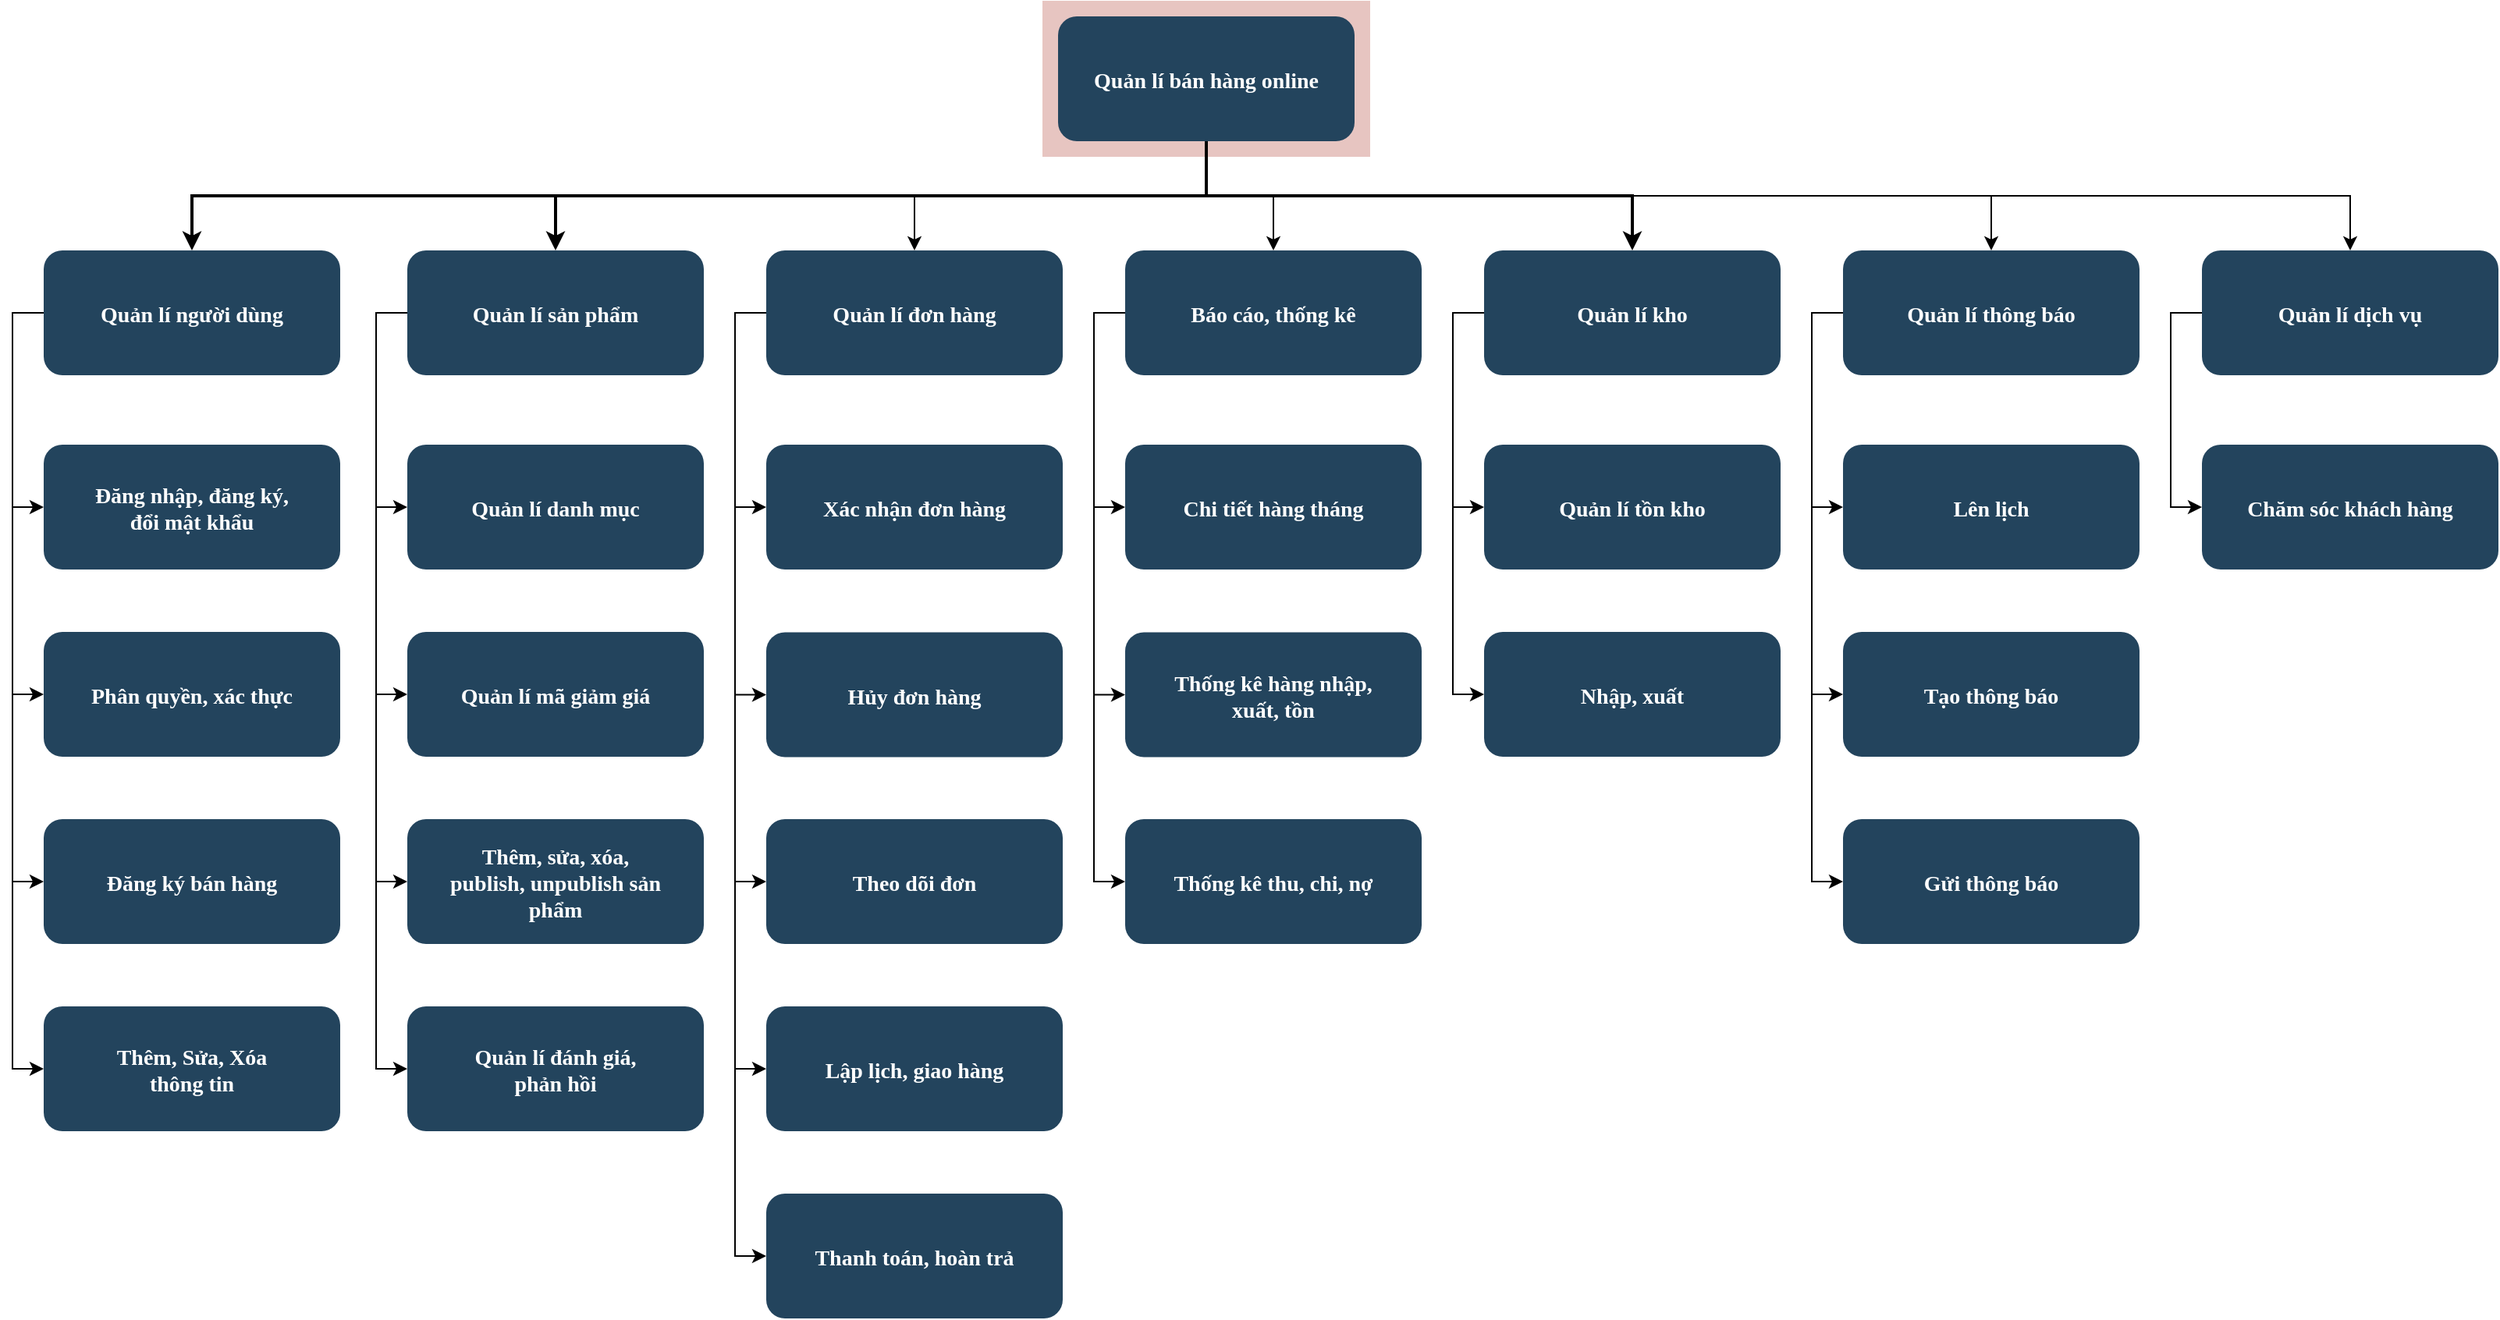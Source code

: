 <mxfile version="22.0.3" type="device">
  <diagram name="Page-1" id="2c0d36ab-eaac-3732-788b-9136903baeff">
    <mxGraphModel dx="778" dy="495" grid="1" gridSize="10" guides="1" tooltips="1" connect="1" arrows="1" fold="1" page="1" pageScale="1.5" pageWidth="1169" pageHeight="827" background="none" math="0" shadow="0">
      <root>
        <mxCell id="0" />
        <mxCell id="1" parent="0" />
        <mxCell id="123" value="" style="fillColor=#AE4132;strokeColor=none;opacity=30;" parent="1" vertex="1">
          <mxGeometry x="747" y="175.5" width="210" height="100.0" as="geometry" />
        </mxCell>
        <mxCell id="DZLacPGKGNpmJbC0AI3P-147" style="edgeStyle=orthogonalEdgeStyle;rounded=0;orthogonalLoop=1;jettySize=auto;html=1;exitX=0.5;exitY=1;exitDx=0;exitDy=0;entryX=0.5;entryY=0;entryDx=0;entryDy=0;" edge="1" parent="1" source="2" target="DZLacPGKGNpmJbC0AI3P-123">
          <mxGeometry relative="1" as="geometry" />
        </mxCell>
        <mxCell id="DZLacPGKGNpmJbC0AI3P-148" style="edgeStyle=orthogonalEdgeStyle;rounded=0;orthogonalLoop=1;jettySize=auto;html=1;exitX=0.5;exitY=1;exitDx=0;exitDy=0;entryX=0.5;entryY=0;entryDx=0;entryDy=0;" edge="1" parent="1" source="2" target="10">
          <mxGeometry relative="1" as="geometry" />
        </mxCell>
        <mxCell id="DZLacPGKGNpmJbC0AI3P-149" style="edgeStyle=orthogonalEdgeStyle;rounded=0;orthogonalLoop=1;jettySize=auto;html=1;exitX=0.5;exitY=1;exitDx=0;exitDy=0;entryX=0.5;entryY=0;entryDx=0;entryDy=0;" edge="1" parent="1" source="2" target="DZLacPGKGNpmJbC0AI3P-140">
          <mxGeometry relative="1" as="geometry" />
        </mxCell>
        <mxCell id="DZLacPGKGNpmJbC0AI3P-150" style="edgeStyle=orthogonalEdgeStyle;rounded=0;orthogonalLoop=1;jettySize=auto;html=1;exitX=0.5;exitY=1;exitDx=0;exitDy=0;entryX=0.5;entryY=0;entryDx=0;entryDy=0;" edge="1" parent="1" source="2" target="DZLacPGKGNpmJbC0AI3P-142">
          <mxGeometry relative="1" as="geometry" />
        </mxCell>
        <mxCell id="2" value="Quản lí bán hàng online" style="rounded=1;fillColor=#23445D;gradientColor=none;strokeColor=none;fontColor=#FFFFFF;fontStyle=1;fontFamily=Tahoma;fontSize=14" parent="1" vertex="1">
          <mxGeometry x="757" y="185.5" width="190" height="80" as="geometry" />
        </mxCell>
        <mxCell id="DZLacPGKGNpmJbC0AI3P-178" style="edgeStyle=orthogonalEdgeStyle;rounded=0;orthogonalLoop=1;jettySize=auto;html=1;exitX=0;exitY=0.5;exitDx=0;exitDy=0;entryX=0;entryY=0.5;entryDx=0;entryDy=0;" edge="1" parent="1" source="4" target="DZLacPGKGNpmJbC0AI3P-143">
          <mxGeometry relative="1" as="geometry" />
        </mxCell>
        <mxCell id="DZLacPGKGNpmJbC0AI3P-179" style="edgeStyle=orthogonalEdgeStyle;rounded=0;orthogonalLoop=1;jettySize=auto;html=1;exitX=0;exitY=0.5;exitDx=0;exitDy=0;entryX=0;entryY=0.5;entryDx=0;entryDy=0;" edge="1" parent="1" source="4" target="DZLacPGKGNpmJbC0AI3P-157">
          <mxGeometry relative="1" as="geometry" />
        </mxCell>
        <mxCell id="4" value="Quản lí kho" style="rounded=1;fillColor=#23445D;gradientColor=none;strokeColor=none;fontColor=#FFFFFF;fontStyle=1;fontFamily=Tahoma;fontSize=14" parent="1" vertex="1">
          <mxGeometry x="1030.0" y="335.5" width="190" height="80" as="geometry" />
        </mxCell>
        <mxCell id="9" value="" style="edgeStyle=elbowEdgeStyle;elbow=vertical;strokeWidth=2;rounded=0" parent="1" source="2" target="4" edge="1">
          <mxGeometry x="337" y="215.5" width="100" height="100" as="geometry">
            <mxPoint x="337" y="315.5" as="sourcePoint" />
            <mxPoint x="437" y="215.5" as="targetPoint" />
          </mxGeometry>
        </mxCell>
        <mxCell id="DZLacPGKGNpmJbC0AI3P-174" style="edgeStyle=orthogonalEdgeStyle;rounded=0;orthogonalLoop=1;jettySize=auto;html=1;exitX=0;exitY=0.5;exitDx=0;exitDy=0;entryX=0;entryY=0.5;entryDx=0;entryDy=0;" edge="1" parent="1" source="10" target="DZLacPGKGNpmJbC0AI3P-137">
          <mxGeometry relative="1" as="geometry" />
        </mxCell>
        <mxCell id="DZLacPGKGNpmJbC0AI3P-175" style="edgeStyle=orthogonalEdgeStyle;rounded=0;orthogonalLoop=1;jettySize=auto;html=1;exitX=0;exitY=0.5;exitDx=0;exitDy=0;entryX=0;entryY=0.5;entryDx=0;entryDy=0;" edge="1" parent="1" source="10" target="DZLacPGKGNpmJbC0AI3P-138">
          <mxGeometry relative="1" as="geometry" />
        </mxCell>
        <mxCell id="DZLacPGKGNpmJbC0AI3P-176" style="edgeStyle=orthogonalEdgeStyle;rounded=0;orthogonalLoop=1;jettySize=auto;html=1;exitX=0;exitY=0.5;exitDx=0;exitDy=0;entryX=0;entryY=0.5;entryDx=0;entryDy=0;" edge="1" parent="1" source="10" target="DZLacPGKGNpmJbC0AI3P-139">
          <mxGeometry relative="1" as="geometry" />
        </mxCell>
        <mxCell id="10" value="Báo cáo, thống kê" style="rounded=1;fillColor=#23445D;gradientColor=none;strokeColor=none;fontColor=#FFFFFF;fontStyle=1;fontFamily=Tahoma;fontSize=14" parent="1" vertex="1">
          <mxGeometry x="800" y="335.5" width="190" height="80" as="geometry" />
        </mxCell>
        <mxCell id="DZLacPGKGNpmJbC0AI3P-164" style="edgeStyle=orthogonalEdgeStyle;rounded=0;orthogonalLoop=1;jettySize=auto;html=1;exitX=0;exitY=0.5;exitDx=0;exitDy=0;entryX=0;entryY=0.5;entryDx=0;entryDy=0;" edge="1" parent="1" source="12" target="DZLacPGKGNpmJbC0AI3P-124">
          <mxGeometry relative="1" as="geometry" />
        </mxCell>
        <mxCell id="DZLacPGKGNpmJbC0AI3P-165" style="edgeStyle=orthogonalEdgeStyle;rounded=0;orthogonalLoop=1;jettySize=auto;html=1;exitX=0;exitY=0.5;exitDx=0;exitDy=0;entryX=0;entryY=0.5;entryDx=0;entryDy=0;" edge="1" parent="1" source="12" target="DZLacPGKGNpmJbC0AI3P-125">
          <mxGeometry relative="1" as="geometry" />
        </mxCell>
        <mxCell id="DZLacPGKGNpmJbC0AI3P-166" style="edgeStyle=orthogonalEdgeStyle;rounded=0;orthogonalLoop=1;jettySize=auto;html=1;exitX=0;exitY=0.5;exitDx=0;exitDy=0;entryX=0;entryY=0.5;entryDx=0;entryDy=0;" edge="1" parent="1" source="12" target="DZLacPGKGNpmJbC0AI3P-130">
          <mxGeometry relative="1" as="geometry" />
        </mxCell>
        <mxCell id="DZLacPGKGNpmJbC0AI3P-167" style="edgeStyle=orthogonalEdgeStyle;rounded=0;orthogonalLoop=1;jettySize=auto;html=1;exitX=0;exitY=0.5;exitDx=0;exitDy=0;entryX=0;entryY=0.5;entryDx=0;entryDy=0;" edge="1" parent="1" source="12" target="DZLacPGKGNpmJbC0AI3P-153">
          <mxGeometry relative="1" as="geometry" />
        </mxCell>
        <mxCell id="12" value="Quản lí sản phẩm" style="rounded=1;fillColor=#23445D;gradientColor=none;strokeColor=none;fontColor=#FFFFFF;fontStyle=1;fontFamily=Tahoma;fontSize=14" parent="1" vertex="1">
          <mxGeometry x="340.0" y="335.5" width="190" height="80" as="geometry" />
        </mxCell>
        <mxCell id="DZLacPGKGNpmJbC0AI3P-160" style="edgeStyle=orthogonalEdgeStyle;rounded=0;orthogonalLoop=1;jettySize=auto;html=1;exitX=0;exitY=0.5;exitDx=0;exitDy=0;entryX=0;entryY=0.5;entryDx=0;entryDy=0;" edge="1" parent="1" source="13" target="DZLacPGKGNpmJbC0AI3P-126">
          <mxGeometry relative="1" as="geometry" />
        </mxCell>
        <mxCell id="DZLacPGKGNpmJbC0AI3P-161" style="edgeStyle=orthogonalEdgeStyle;rounded=0;orthogonalLoop=1;jettySize=auto;html=1;exitX=0;exitY=0.5;exitDx=0;exitDy=0;entryX=0;entryY=0.5;entryDx=0;entryDy=0;" edge="1" parent="1" source="13" target="DZLacPGKGNpmJbC0AI3P-127">
          <mxGeometry relative="1" as="geometry" />
        </mxCell>
        <mxCell id="DZLacPGKGNpmJbC0AI3P-162" style="edgeStyle=orthogonalEdgeStyle;rounded=0;orthogonalLoop=1;jettySize=auto;html=1;exitX=0;exitY=0.5;exitDx=0;exitDy=0;entryX=0;entryY=0.5;entryDx=0;entryDy=0;" edge="1" parent="1" source="13" target="DZLacPGKGNpmJbC0AI3P-134">
          <mxGeometry relative="1" as="geometry" />
        </mxCell>
        <mxCell id="DZLacPGKGNpmJbC0AI3P-163" style="edgeStyle=orthogonalEdgeStyle;rounded=0;orthogonalLoop=1;jettySize=auto;html=1;exitX=0;exitY=0.5;exitDx=0;exitDy=0;entryX=0;entryY=0.5;entryDx=0;entryDy=0;" edge="1" parent="1" source="13" target="DZLacPGKGNpmJbC0AI3P-152">
          <mxGeometry relative="1" as="geometry" />
        </mxCell>
        <mxCell id="13" value="Quản lí người dùng" style="rounded=1;fillColor=#23445D;gradientColor=none;strokeColor=none;fontColor=#FFFFFF;fontStyle=1;fontFamily=Tahoma;fontSize=14" parent="1" vertex="1">
          <mxGeometry x="107" y="335.5" width="190" height="80" as="geometry" />
        </mxCell>
        <mxCell id="59" value="" style="edgeStyle=elbowEdgeStyle;elbow=vertical;strokeWidth=2;rounded=0" parent="1" source="2" target="12" edge="1">
          <mxGeometry x="347" y="225.5" width="100" height="100" as="geometry">
            <mxPoint x="862.0" y="275.5" as="sourcePoint" />
            <mxPoint x="1467.0" y="345.5" as="targetPoint" />
          </mxGeometry>
        </mxCell>
        <mxCell id="61" value="" style="edgeStyle=elbowEdgeStyle;elbow=vertical;strokeWidth=2;rounded=0" parent="1" source="2" target="13" edge="1">
          <mxGeometry x="-23" y="135.5" width="100" height="100" as="geometry">
            <mxPoint x="-23" y="235.5" as="sourcePoint" />
            <mxPoint x="77" y="135.5" as="targetPoint" />
          </mxGeometry>
        </mxCell>
        <mxCell id="DZLacPGKGNpmJbC0AI3P-168" style="edgeStyle=orthogonalEdgeStyle;rounded=0;orthogonalLoop=1;jettySize=auto;html=1;exitX=0;exitY=0.5;exitDx=0;exitDy=0;entryX=0;entryY=0.5;entryDx=0;entryDy=0;" edge="1" parent="1" source="DZLacPGKGNpmJbC0AI3P-123" target="DZLacPGKGNpmJbC0AI3P-135">
          <mxGeometry relative="1" as="geometry" />
        </mxCell>
        <mxCell id="DZLacPGKGNpmJbC0AI3P-169" style="edgeStyle=orthogonalEdgeStyle;rounded=0;orthogonalLoop=1;jettySize=auto;html=1;exitX=0;exitY=0.5;exitDx=0;exitDy=0;entryX=0;entryY=0.5;entryDx=0;entryDy=0;" edge="1" parent="1" source="DZLacPGKGNpmJbC0AI3P-123" target="DZLacPGKGNpmJbC0AI3P-136">
          <mxGeometry relative="1" as="geometry" />
        </mxCell>
        <mxCell id="DZLacPGKGNpmJbC0AI3P-170" style="edgeStyle=orthogonalEdgeStyle;rounded=0;orthogonalLoop=1;jettySize=auto;html=1;exitX=0;exitY=0.5;exitDx=0;exitDy=0;entryX=0;entryY=0.5;entryDx=0;entryDy=0;" edge="1" parent="1" source="DZLacPGKGNpmJbC0AI3P-123" target="DZLacPGKGNpmJbC0AI3P-141">
          <mxGeometry relative="1" as="geometry" />
        </mxCell>
        <mxCell id="DZLacPGKGNpmJbC0AI3P-172" style="edgeStyle=orthogonalEdgeStyle;rounded=0;orthogonalLoop=1;jettySize=auto;html=1;exitX=0;exitY=0.5;exitDx=0;exitDy=0;entryX=0;entryY=0.5;entryDx=0;entryDy=0;" edge="1" parent="1" source="DZLacPGKGNpmJbC0AI3P-123" target="DZLacPGKGNpmJbC0AI3P-151">
          <mxGeometry relative="1" as="geometry" />
        </mxCell>
        <mxCell id="DZLacPGKGNpmJbC0AI3P-173" style="edgeStyle=orthogonalEdgeStyle;rounded=0;orthogonalLoop=1;jettySize=auto;html=1;exitX=0;exitY=0.5;exitDx=0;exitDy=0;entryX=0;entryY=0.5;entryDx=0;entryDy=0;" edge="1" parent="1" source="DZLacPGKGNpmJbC0AI3P-123" target="DZLacPGKGNpmJbC0AI3P-156">
          <mxGeometry relative="1" as="geometry" />
        </mxCell>
        <mxCell id="DZLacPGKGNpmJbC0AI3P-123" value="Quản lí đơn hàng" style="rounded=1;fillColor=#23445D;gradientColor=none;strokeColor=none;fontColor=#FFFFFF;fontStyle=1;fontFamily=Tahoma;fontSize=14" vertex="1" parent="1">
          <mxGeometry x="570.0" y="335.5" width="190" height="80" as="geometry" />
        </mxCell>
        <mxCell id="DZLacPGKGNpmJbC0AI3P-124" value="Quản lí danh mục" style="rounded=1;fillColor=#23445D;gradientColor=none;strokeColor=none;fontColor=#FFFFFF;fontStyle=1;fontFamily=Tahoma;fontSize=14" vertex="1" parent="1">
          <mxGeometry x="340.0" y="460" width="190" height="80" as="geometry" />
        </mxCell>
        <mxCell id="DZLacPGKGNpmJbC0AI3P-125" value="Quản lí mã giảm giá" style="rounded=1;fillColor=#23445D;gradientColor=none;strokeColor=none;fontColor=#FFFFFF;fontStyle=1;fontFamily=Tahoma;fontSize=14" vertex="1" parent="1">
          <mxGeometry x="340.0" y="580" width="190" height="80" as="geometry" />
        </mxCell>
        <mxCell id="DZLacPGKGNpmJbC0AI3P-126" value="Đăng nhập, đăng ký,&#xa;đổi mật khẩu" style="rounded=1;fillColor=#23445D;gradientColor=none;strokeColor=none;fontColor=#FFFFFF;fontStyle=1;fontFamily=Tahoma;fontSize=14" vertex="1" parent="1">
          <mxGeometry x="107.0" y="460" width="190" height="80" as="geometry" />
        </mxCell>
        <mxCell id="DZLacPGKGNpmJbC0AI3P-127" value="Phân quyền, xác thực" style="rounded=1;fillColor=#23445D;gradientColor=none;strokeColor=none;fontColor=#FFFFFF;fontStyle=1;fontFamily=Tahoma;fontSize=14" vertex="1" parent="1">
          <mxGeometry x="107.0" y="580" width="190" height="80" as="geometry" />
        </mxCell>
        <mxCell id="DZLacPGKGNpmJbC0AI3P-130" value="Thêm, sửa, xóa,&#xa;publish, unpublish sản&#xa;phẩm" style="rounded=1;fillColor=#23445D;gradientColor=none;strokeColor=none;fontColor=#FFFFFF;fontStyle=1;fontFamily=Tahoma;fontSize=14" vertex="1" parent="1">
          <mxGeometry x="340.0" y="700" width="190" height="80" as="geometry" />
        </mxCell>
        <mxCell id="DZLacPGKGNpmJbC0AI3P-134" value="Đăng ký bán hàng" style="rounded=1;fillColor=#23445D;gradientColor=none;strokeColor=none;fontColor=#FFFFFF;fontStyle=1;fontFamily=Tahoma;fontSize=14" vertex="1" parent="1">
          <mxGeometry x="107.0" y="700" width="190" height="80" as="geometry" />
        </mxCell>
        <mxCell id="DZLacPGKGNpmJbC0AI3P-135" value="Xác nhận đơn hàng" style="rounded=1;fillColor=#23445D;gradientColor=none;strokeColor=none;fontColor=#FFFFFF;fontStyle=1;fontFamily=Tahoma;fontSize=14" vertex="1" parent="1">
          <mxGeometry x="570.0" y="460" width="190" height="80" as="geometry" />
        </mxCell>
        <mxCell id="DZLacPGKGNpmJbC0AI3P-136" value="Hủy đơn hàng" style="rounded=1;fillColor=#23445D;gradientColor=none;strokeColor=none;fontColor=#FFFFFF;fontStyle=1;fontFamily=Tahoma;fontSize=14" vertex="1" parent="1">
          <mxGeometry x="570.0" y="580.25" width="190" height="80" as="geometry" />
        </mxCell>
        <mxCell id="DZLacPGKGNpmJbC0AI3P-137" value="Chi tiết hàng tháng" style="rounded=1;fillColor=#23445D;gradientColor=none;strokeColor=none;fontColor=#FFFFFF;fontStyle=1;fontFamily=Tahoma;fontSize=14" vertex="1" parent="1">
          <mxGeometry x="800.0" y="460" width="190" height="80" as="geometry" />
        </mxCell>
        <mxCell id="DZLacPGKGNpmJbC0AI3P-138" value="Thống kê hàng nhập,&#xa;xuất, tồn" style="rounded=1;fillColor=#23445D;gradientColor=none;strokeColor=none;fontColor=#FFFFFF;fontStyle=1;fontFamily=Tahoma;fontSize=14" vertex="1" parent="1">
          <mxGeometry x="800.0" y="580.25" width="190" height="80" as="geometry" />
        </mxCell>
        <mxCell id="DZLacPGKGNpmJbC0AI3P-139" value="Thống kê thu, chi, nợ" style="rounded=1;fillColor=#23445D;gradientColor=none;strokeColor=none;fontColor=#FFFFFF;fontStyle=1;fontFamily=Tahoma;fontSize=14" vertex="1" parent="1">
          <mxGeometry x="800.0" y="700" width="190" height="80" as="geometry" />
        </mxCell>
        <mxCell id="DZLacPGKGNpmJbC0AI3P-180" style="edgeStyle=orthogonalEdgeStyle;rounded=0;orthogonalLoop=1;jettySize=auto;html=1;exitX=0;exitY=0.5;exitDx=0;exitDy=0;entryX=0;entryY=0.5;entryDx=0;entryDy=0;" edge="1" parent="1" source="DZLacPGKGNpmJbC0AI3P-140" target="DZLacPGKGNpmJbC0AI3P-144">
          <mxGeometry relative="1" as="geometry" />
        </mxCell>
        <mxCell id="DZLacPGKGNpmJbC0AI3P-181" style="edgeStyle=orthogonalEdgeStyle;rounded=0;orthogonalLoop=1;jettySize=auto;html=1;exitX=0;exitY=0.5;exitDx=0;exitDy=0;entryX=0;entryY=0.5;entryDx=0;entryDy=0;" edge="1" parent="1" source="DZLacPGKGNpmJbC0AI3P-140" target="DZLacPGKGNpmJbC0AI3P-158">
          <mxGeometry relative="1" as="geometry" />
        </mxCell>
        <mxCell id="DZLacPGKGNpmJbC0AI3P-182" style="edgeStyle=orthogonalEdgeStyle;rounded=0;orthogonalLoop=1;jettySize=auto;html=1;exitX=0;exitY=0.5;exitDx=0;exitDy=0;entryX=0;entryY=0.5;entryDx=0;entryDy=0;" edge="1" parent="1" source="DZLacPGKGNpmJbC0AI3P-140" target="DZLacPGKGNpmJbC0AI3P-159">
          <mxGeometry relative="1" as="geometry" />
        </mxCell>
        <mxCell id="DZLacPGKGNpmJbC0AI3P-140" value="Quản lí thông báo" style="rounded=1;fillColor=#23445D;gradientColor=none;strokeColor=none;fontColor=#FFFFFF;fontStyle=1;fontFamily=Tahoma;fontSize=14" vertex="1" parent="1">
          <mxGeometry x="1260.0" y="335.5" width="190" height="80" as="geometry" />
        </mxCell>
        <mxCell id="DZLacPGKGNpmJbC0AI3P-141" value="Theo dõi đơn" style="rounded=1;fillColor=#23445D;gradientColor=none;strokeColor=none;fontColor=#FFFFFF;fontStyle=1;fontFamily=Tahoma;fontSize=14" vertex="1" parent="1">
          <mxGeometry x="570.0" y="700" width="190" height="80" as="geometry" />
        </mxCell>
        <mxCell id="DZLacPGKGNpmJbC0AI3P-183" style="edgeStyle=orthogonalEdgeStyle;rounded=0;orthogonalLoop=1;jettySize=auto;html=1;exitX=0;exitY=0.5;exitDx=0;exitDy=0;entryX=0;entryY=0.5;entryDx=0;entryDy=0;" edge="1" parent="1" source="DZLacPGKGNpmJbC0AI3P-142" target="DZLacPGKGNpmJbC0AI3P-145">
          <mxGeometry relative="1" as="geometry" />
        </mxCell>
        <mxCell id="DZLacPGKGNpmJbC0AI3P-142" value="Quản lí dịch vụ" style="rounded=1;fillColor=#23445D;gradientColor=none;strokeColor=none;fontColor=#FFFFFF;fontStyle=1;fontFamily=Tahoma;fontSize=14" vertex="1" parent="1">
          <mxGeometry x="1490.0" y="335.5" width="190" height="80" as="geometry" />
        </mxCell>
        <mxCell id="DZLacPGKGNpmJbC0AI3P-143" value="Quản lí tồn kho" style="rounded=1;fillColor=#23445D;gradientColor=none;strokeColor=none;fontColor=#FFFFFF;fontStyle=1;fontFamily=Tahoma;fontSize=14" vertex="1" parent="1">
          <mxGeometry x="1030.0" y="460" width="190" height="80" as="geometry" />
        </mxCell>
        <mxCell id="DZLacPGKGNpmJbC0AI3P-144" value="Lên lịch" style="rounded=1;fillColor=#23445D;gradientColor=none;strokeColor=none;fontColor=#FFFFFF;fontStyle=1;fontFamily=Tahoma;fontSize=14" vertex="1" parent="1">
          <mxGeometry x="1260.0" y="460" width="190" height="80" as="geometry" />
        </mxCell>
        <mxCell id="DZLacPGKGNpmJbC0AI3P-145" value="Chăm sóc khách hàng" style="rounded=1;fillColor=#23445D;gradientColor=none;strokeColor=none;fontColor=#FFFFFF;fontStyle=1;fontFamily=Tahoma;fontSize=14" vertex="1" parent="1">
          <mxGeometry x="1490.0" y="460" width="190" height="80" as="geometry" />
        </mxCell>
        <mxCell id="DZLacPGKGNpmJbC0AI3P-151" value="Lập lịch, giao hàng" style="rounded=1;fillColor=#23445D;gradientColor=none;strokeColor=none;fontColor=#FFFFFF;fontStyle=1;fontFamily=Tahoma;fontSize=14" vertex="1" parent="1">
          <mxGeometry x="570.0" y="820" width="190" height="80" as="geometry" />
        </mxCell>
        <mxCell id="DZLacPGKGNpmJbC0AI3P-152" value="Thêm, Sửa, Xóa&#xa;thông tin" style="rounded=1;fillColor=#23445D;gradientColor=none;strokeColor=none;fontColor=#FFFFFF;fontStyle=1;fontFamily=Tahoma;fontSize=14" vertex="1" parent="1">
          <mxGeometry x="107.0" y="820" width="190" height="80" as="geometry" />
        </mxCell>
        <mxCell id="DZLacPGKGNpmJbC0AI3P-153" value="Quản lí đánh giá,&#xa;phản hồi" style="rounded=1;fillColor=#23445D;gradientColor=none;strokeColor=none;fontColor=#FFFFFF;fontStyle=1;fontFamily=Tahoma;fontSize=14" vertex="1" parent="1">
          <mxGeometry x="340.0" y="820" width="190" height="80" as="geometry" />
        </mxCell>
        <mxCell id="DZLacPGKGNpmJbC0AI3P-156" value="Thanh toán, hoàn trả" style="rounded=1;fillColor=#23445D;gradientColor=none;strokeColor=none;fontColor=#FFFFFF;fontStyle=1;fontFamily=Tahoma;fontSize=14" vertex="1" parent="1">
          <mxGeometry x="570.0" y="940" width="190" height="80" as="geometry" />
        </mxCell>
        <mxCell id="DZLacPGKGNpmJbC0AI3P-157" value="Nhập, xuất" style="rounded=1;fillColor=#23445D;gradientColor=none;strokeColor=none;fontColor=#FFFFFF;fontStyle=1;fontFamily=Tahoma;fontSize=14" vertex="1" parent="1">
          <mxGeometry x="1030.0" y="580" width="190" height="80" as="geometry" />
        </mxCell>
        <mxCell id="DZLacPGKGNpmJbC0AI3P-158" value="Tạo thông báo" style="rounded=1;fillColor=#23445D;gradientColor=none;strokeColor=none;fontColor=#FFFFFF;fontStyle=1;fontFamily=Tahoma;fontSize=14" vertex="1" parent="1">
          <mxGeometry x="1260.0" y="580" width="190" height="80" as="geometry" />
        </mxCell>
        <mxCell id="DZLacPGKGNpmJbC0AI3P-159" value="Gửi thông báo" style="rounded=1;fillColor=#23445D;gradientColor=none;strokeColor=none;fontColor=#FFFFFF;fontStyle=1;fontFamily=Tahoma;fontSize=14" vertex="1" parent="1">
          <mxGeometry x="1260.0" y="700" width="190" height="80" as="geometry" />
        </mxCell>
      </root>
    </mxGraphModel>
  </diagram>
</mxfile>
